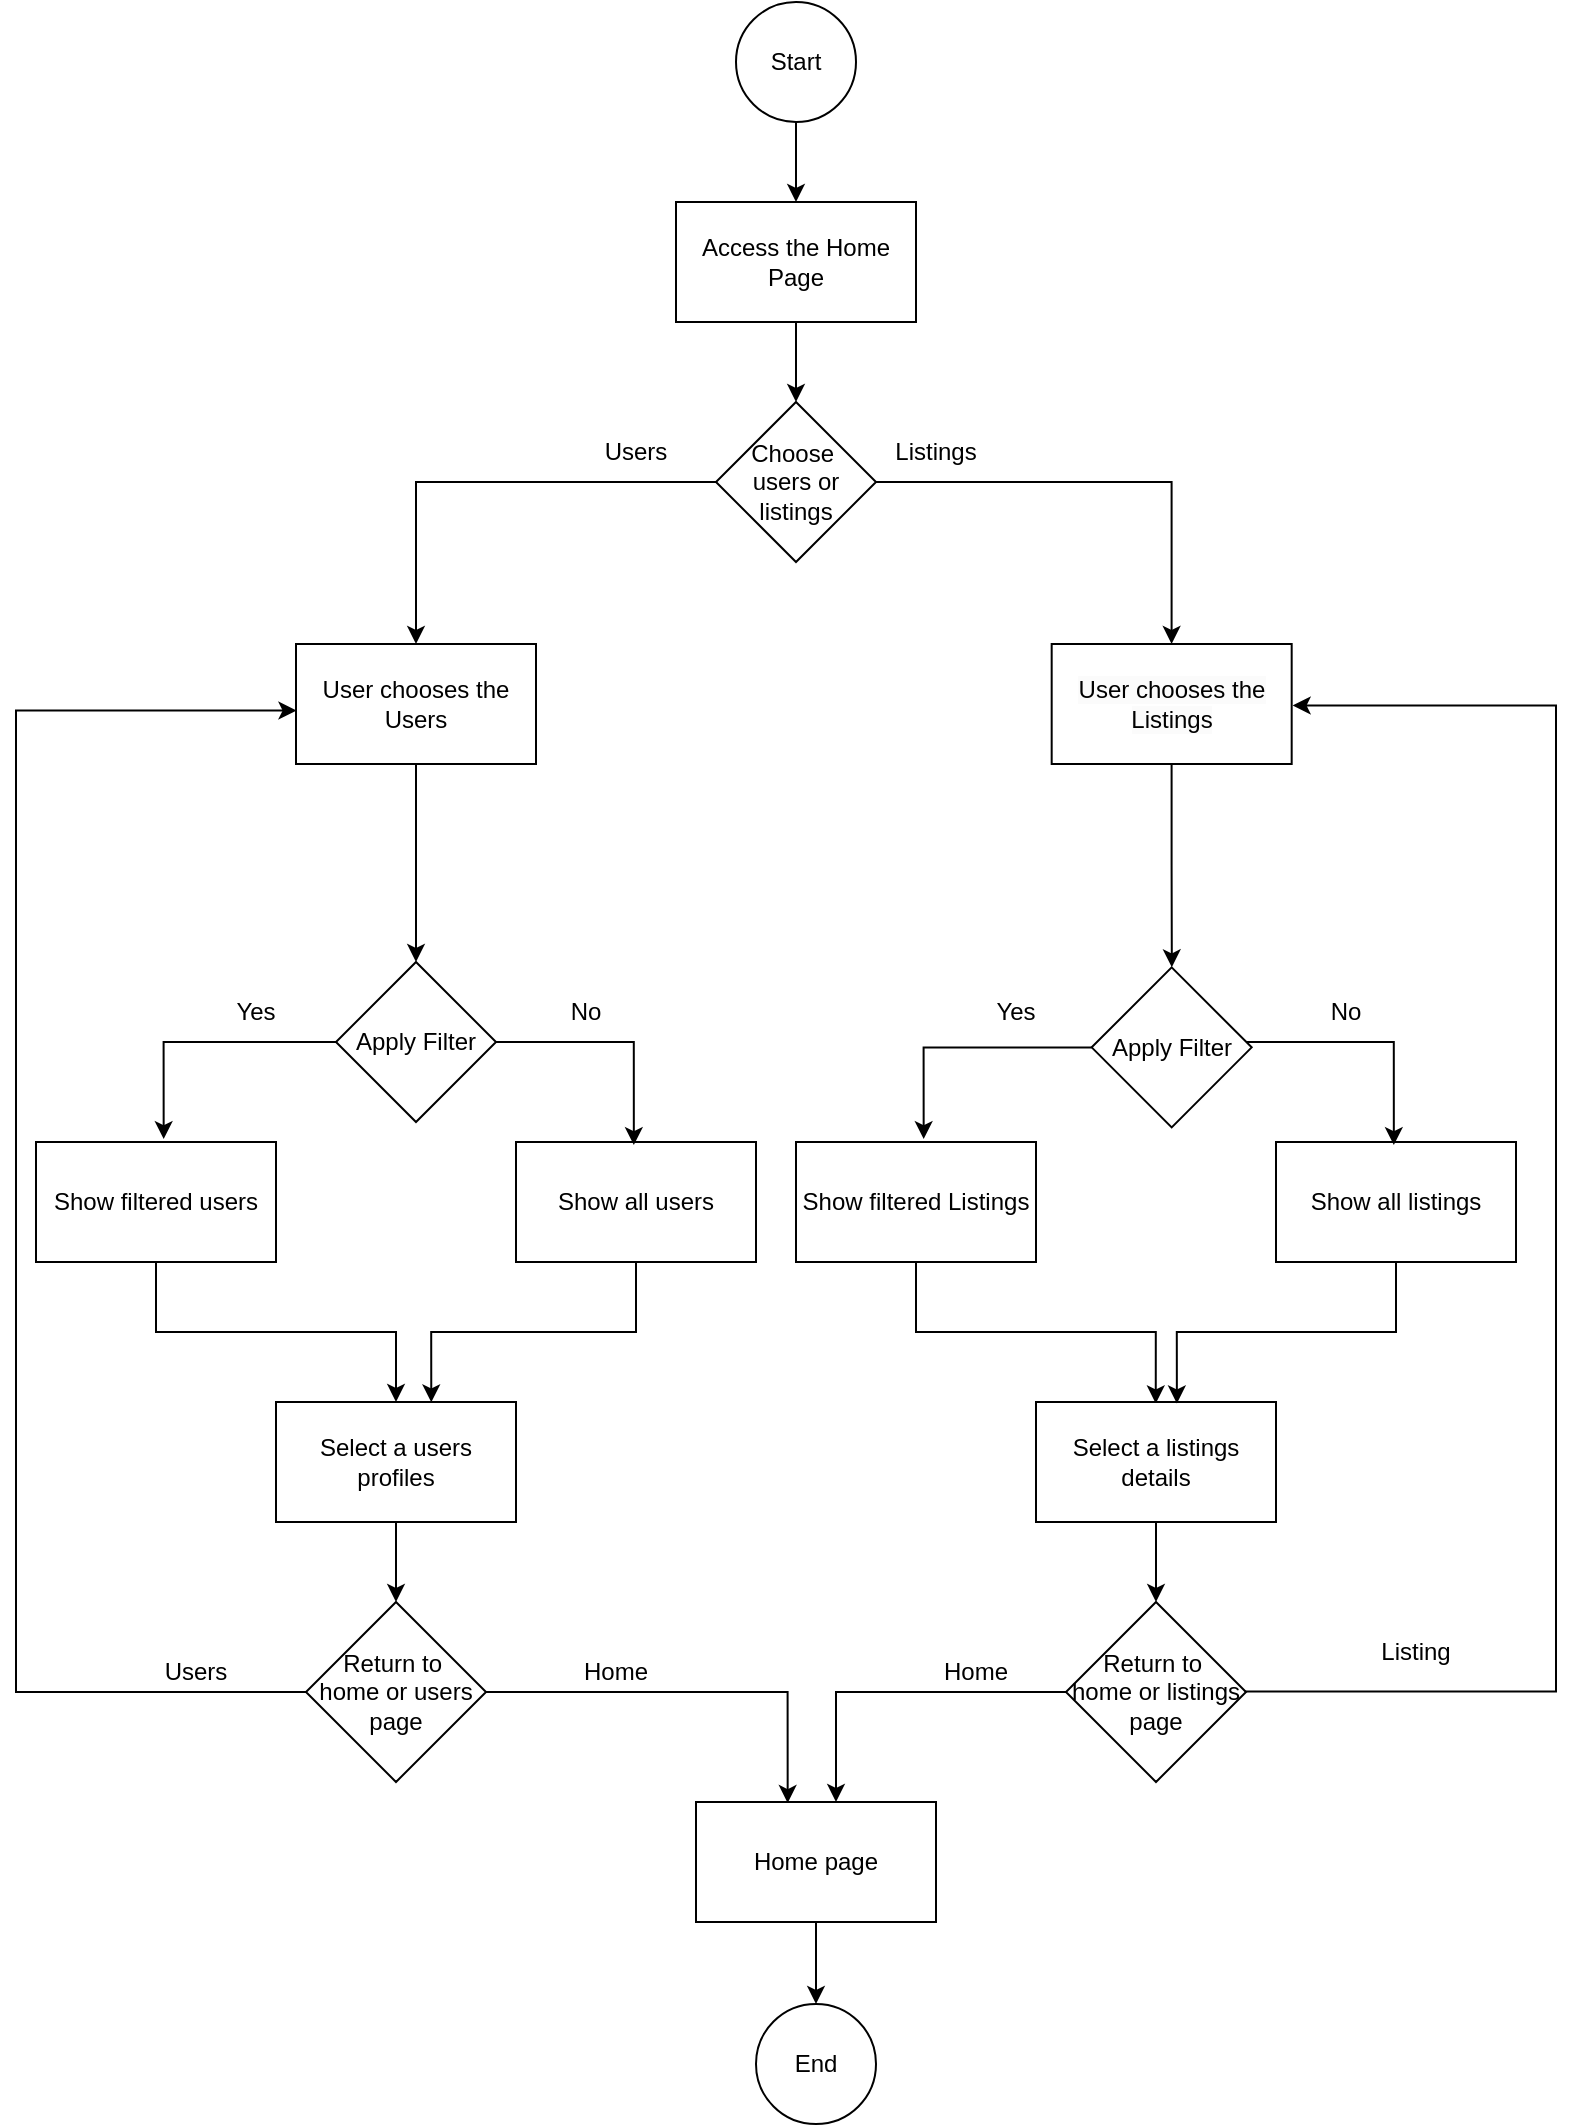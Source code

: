 <mxfile>
    <diagram id="HYepf0z04bc2E8QvzSrp" name="Page-1">
        <mxGraphModel dx="1004" dy="-29" grid="1" gridSize="10" guides="1" tooltips="1" connect="1" arrows="1" fold="1" page="1" pageScale="1" pageWidth="827" pageHeight="1169" math="0" shadow="0">
            <root>
                <mxCell id="0"/>
                <mxCell id="1" parent="0"/>
                <mxCell id="2" value="" style="edgeStyle=orthogonalEdgeStyle;rounded=0;orthogonalLoop=1;jettySize=auto;html=1;" edge="1" parent="1" source="3" target="6">
                    <mxGeometry relative="1" as="geometry"/>
                </mxCell>
                <mxCell id="3" value="Access the Home Page" style="rounded=0;whiteSpace=wrap;html=1;" vertex="1" parent="1">
                    <mxGeometry x="1450" y="1580" width="120" height="60" as="geometry"/>
                </mxCell>
                <mxCell id="4" style="edgeStyle=orthogonalEdgeStyle;rounded=0;orthogonalLoop=1;jettySize=auto;html=1;" edge="1" parent="1" source="6" target="10">
                    <mxGeometry relative="1" as="geometry">
                        <mxPoint x="1330" y="1800" as="targetPoint"/>
                    </mxGeometry>
                </mxCell>
                <mxCell id="5" style="edgeStyle=orthogonalEdgeStyle;rounded=0;orthogonalLoop=1;jettySize=auto;html=1;" edge="1" parent="1" source="6" target="11">
                    <mxGeometry relative="1" as="geometry">
                        <mxPoint x="1640" y="1800" as="targetPoint"/>
                    </mxGeometry>
                </mxCell>
                <mxCell id="6" value="Choose&amp;nbsp;&lt;div&gt;users or listings&lt;/div&gt;" style="rhombus;whiteSpace=wrap;html=1;" vertex="1" parent="1">
                    <mxGeometry x="1470" y="1680" width="80" height="80" as="geometry"/>
                </mxCell>
                <mxCell id="7" value="Users" style="text;html=1;align=center;verticalAlign=middle;whiteSpace=wrap;rounded=0;" vertex="1" parent="1">
                    <mxGeometry x="1400" y="1690" width="60" height="30" as="geometry"/>
                </mxCell>
                <mxCell id="8" value="Listings" style="text;html=1;align=center;verticalAlign=middle;whiteSpace=wrap;rounded=0;" vertex="1" parent="1">
                    <mxGeometry x="1550" y="1690" width="60" height="30" as="geometry"/>
                </mxCell>
                <mxCell id="9" value="" style="edgeStyle=orthogonalEdgeStyle;rounded=0;orthogonalLoop=1;jettySize=auto;html=1;" edge="1" parent="1" source="10" target="12">
                    <mxGeometry relative="1" as="geometry"/>
                </mxCell>
                <mxCell id="10" value="User chooses the Users" style="rounded=0;whiteSpace=wrap;html=1;" vertex="1" parent="1">
                    <mxGeometry x="1260" y="1801" width="120" height="60" as="geometry"/>
                </mxCell>
                <mxCell id="11" value="&lt;span style=&quot;color: rgb(0, 0, 0); font-family: Helvetica; font-size: 12px; font-style: normal; font-variant-ligatures: normal; font-variant-caps: normal; font-weight: 400; letter-spacing: normal; orphans: 2; text-align: center; text-indent: 0px; text-transform: none; widows: 2; word-spacing: 0px; -webkit-text-stroke-width: 0px; white-space: normal; background-color: rgb(251, 251, 251); text-decoration-thickness: initial; text-decoration-style: initial; text-decoration-color: initial; float: none; display: inline !important;&quot;&gt;User chooses the Listings&lt;/span&gt;" style="rounded=0;whiteSpace=wrap;html=1;" vertex="1" parent="1">
                    <mxGeometry x="1637.84" y="1801" width="120" height="60" as="geometry"/>
                </mxCell>
                <mxCell id="12" value="Apply Filter" style="rhombus;whiteSpace=wrap;html=1;" vertex="1" parent="1">
                    <mxGeometry x="1280" y="1960" width="80" height="80" as="geometry"/>
                </mxCell>
                <mxCell id="13" value="Yes" style="text;html=1;align=center;verticalAlign=middle;whiteSpace=wrap;rounded=0;" vertex="1" parent="1">
                    <mxGeometry x="1210" y="1970" width="60" height="30" as="geometry"/>
                </mxCell>
                <mxCell id="14" value="No" style="text;html=1;align=center;verticalAlign=middle;whiteSpace=wrap;rounded=0;" vertex="1" parent="1">
                    <mxGeometry x="1375" y="1970" width="60" height="30" as="geometry"/>
                </mxCell>
                <mxCell id="15" style="edgeStyle=orthogonalEdgeStyle;rounded=0;orthogonalLoop=1;jettySize=auto;html=1;" edge="1" parent="1" source="16" target="21">
                    <mxGeometry relative="1" as="geometry"/>
                </mxCell>
                <mxCell id="16" value="Show filtered users" style="rounded=0;whiteSpace=wrap;html=1;" vertex="1" parent="1">
                    <mxGeometry x="1130" y="2050" width="120" height="60" as="geometry"/>
                </mxCell>
                <mxCell id="17" value="Show all users" style="rounded=0;whiteSpace=wrap;html=1;" vertex="1" parent="1">
                    <mxGeometry x="1370" y="2050" width="120" height="60" as="geometry"/>
                </mxCell>
                <mxCell id="18" style="edgeStyle=orthogonalEdgeStyle;rounded=0;orthogonalLoop=1;jettySize=auto;html=1;entryX=0.532;entryY=-0.024;entryDx=0;entryDy=0;entryPerimeter=0;" edge="1" parent="1" source="12" target="16">
                    <mxGeometry relative="1" as="geometry"/>
                </mxCell>
                <mxCell id="19" style="edgeStyle=orthogonalEdgeStyle;rounded=0;orthogonalLoop=1;jettySize=auto;html=1;entryX=0.491;entryY=0.026;entryDx=0;entryDy=0;entryPerimeter=0;" edge="1" parent="1" source="12" target="17">
                    <mxGeometry relative="1" as="geometry">
                        <Array as="points">
                            <mxPoint x="1429" y="2000"/>
                        </Array>
                    </mxGeometry>
                </mxCell>
                <mxCell id="20" value="" style="edgeStyle=orthogonalEdgeStyle;rounded=0;orthogonalLoop=1;jettySize=auto;html=1;" edge="1" parent="1" source="21" target="39">
                    <mxGeometry relative="1" as="geometry"/>
                </mxCell>
                <mxCell id="21" value="Select a users profiles" style="rounded=0;whiteSpace=wrap;html=1;" vertex="1" parent="1">
                    <mxGeometry x="1250" y="2180" width="120" height="60" as="geometry"/>
                </mxCell>
                <mxCell id="22" value="Apply Filter" style="rhombus;whiteSpace=wrap;html=1;" vertex="1" parent="1">
                    <mxGeometry x="1657.84" y="1962.68" width="80" height="80" as="geometry"/>
                </mxCell>
                <mxCell id="23" value="Yes" style="text;html=1;align=center;verticalAlign=middle;whiteSpace=wrap;rounded=0;" vertex="1" parent="1">
                    <mxGeometry x="1590" y="1970" width="60" height="30" as="geometry"/>
                </mxCell>
                <mxCell id="24" value="No" style="text;html=1;align=center;verticalAlign=middle;whiteSpace=wrap;rounded=0;" vertex="1" parent="1">
                    <mxGeometry x="1755" y="1970" width="60" height="30" as="geometry"/>
                </mxCell>
                <mxCell id="25" style="edgeStyle=orthogonalEdgeStyle;rounded=0;orthogonalLoop=1;jettySize=auto;html=1;entryX=0.499;entryY=0.012;entryDx=0;entryDy=0;entryPerimeter=0;" edge="1" parent="1" source="26" target="31">
                    <mxGeometry relative="1" as="geometry">
                        <mxPoint x="1690" y="2220" as="targetPoint"/>
                    </mxGeometry>
                </mxCell>
                <mxCell id="26" value="Show filtered Listings" style="rounded=0;whiteSpace=wrap;html=1;" vertex="1" parent="1">
                    <mxGeometry x="1510" y="2050" width="120" height="60" as="geometry"/>
                </mxCell>
                <mxCell id="27" value="Show all listings" style="rounded=0;whiteSpace=wrap;html=1;" vertex="1" parent="1">
                    <mxGeometry x="1750" y="2050" width="120" height="60" as="geometry"/>
                </mxCell>
                <mxCell id="28" style="edgeStyle=orthogonalEdgeStyle;rounded=0;orthogonalLoop=1;jettySize=auto;html=1;entryX=0.532;entryY=-0.024;entryDx=0;entryDy=0;entryPerimeter=0;" edge="1" parent="1" source="22" target="26">
                    <mxGeometry relative="1" as="geometry"/>
                </mxCell>
                <mxCell id="29" style="edgeStyle=orthogonalEdgeStyle;rounded=0;orthogonalLoop=1;jettySize=auto;html=1;entryX=0.491;entryY=0.026;entryDx=0;entryDy=0;entryPerimeter=0;" edge="1" parent="1" source="22" target="27">
                    <mxGeometry relative="1" as="geometry">
                        <Array as="points">
                            <mxPoint x="1809" y="2000.0"/>
                        </Array>
                    </mxGeometry>
                </mxCell>
                <mxCell id="30" value="" style="edgeStyle=orthogonalEdgeStyle;rounded=0;orthogonalLoop=1;jettySize=auto;html=1;" edge="1" parent="1" source="31" target="35">
                    <mxGeometry relative="1" as="geometry"/>
                </mxCell>
                <mxCell id="31" value="Select a listings details" style="rounded=0;whiteSpace=wrap;html=1;" vertex="1" parent="1">
                    <mxGeometry x="1630" y="2180" width="120" height="60" as="geometry"/>
                </mxCell>
                <mxCell id="32" style="edgeStyle=orthogonalEdgeStyle;rounded=0;orthogonalLoop=1;jettySize=auto;html=1;entryX=0.501;entryY=0;entryDx=0;entryDy=0;entryPerimeter=0;" edge="1" parent="1" source="11" target="22">
                    <mxGeometry relative="1" as="geometry"/>
                </mxCell>
                <mxCell id="33" style="edgeStyle=orthogonalEdgeStyle;rounded=0;orthogonalLoop=1;jettySize=auto;html=1;entryX=0.587;entryY=0.012;entryDx=0;entryDy=0;entryPerimeter=0;" edge="1" parent="1" source="27" target="31">
                    <mxGeometry relative="1" as="geometry">
                        <mxPoint x="1700" y="2218" as="targetPoint"/>
                    </mxGeometry>
                </mxCell>
                <mxCell id="34" style="edgeStyle=orthogonalEdgeStyle;rounded=0;orthogonalLoop=1;jettySize=auto;html=1;entryX=0.647;entryY=0.003;entryDx=0;entryDy=0;entryPerimeter=0;" edge="1" parent="1" source="17" target="21">
                    <mxGeometry relative="1" as="geometry"/>
                </mxCell>
                <mxCell id="35" value="Return to&amp;nbsp;&lt;div&gt;home or listings page&lt;/div&gt;" style="rhombus;whiteSpace=wrap;html=1;" vertex="1" parent="1">
                    <mxGeometry x="1645" y="2280" width="90" height="90" as="geometry"/>
                </mxCell>
                <mxCell id="36" value="" style="edgeStyle=orthogonalEdgeStyle;rounded=0;orthogonalLoop=1;jettySize=auto;html=1;" edge="1" parent="1" source="37" target="45">
                    <mxGeometry relative="1" as="geometry"/>
                </mxCell>
                <mxCell id="37" value="Home page" style="rounded=0;whiteSpace=wrap;html=1;" vertex="1" parent="1">
                    <mxGeometry x="1460" y="2380" width="120" height="60" as="geometry"/>
                </mxCell>
                <mxCell id="38" style="edgeStyle=orthogonalEdgeStyle;rounded=0;orthogonalLoop=1;jettySize=auto;html=1;exitX=0.992;exitY=0.497;exitDx=0;exitDy=0;exitPerimeter=0;entryX=1.004;entryY=0.512;entryDx=0;entryDy=0;entryPerimeter=0;" edge="1" parent="1" source="35" target="11">
                    <mxGeometry relative="1" as="geometry">
                        <mxPoint x="1730" y="2375" as="sourcePoint"/>
                        <mxPoint x="1690" y="1832" as="targetPoint"/>
                        <Array as="points">
                            <mxPoint x="1890" y="2325"/>
                            <mxPoint x="1890" y="1832"/>
                        </Array>
                    </mxGeometry>
                </mxCell>
                <mxCell id="39" value="Return to&amp;nbsp;&lt;div&gt;home or users page&lt;/div&gt;" style="rhombus;whiteSpace=wrap;html=1;" vertex="1" parent="1">
                    <mxGeometry x="1265" y="2280" width="90" height="90" as="geometry"/>
                </mxCell>
                <mxCell id="40" style="edgeStyle=orthogonalEdgeStyle;rounded=0;orthogonalLoop=1;jettySize=auto;html=1;entryX=0.002;entryY=0.555;entryDx=0;entryDy=0;entryPerimeter=0;" edge="1" parent="1" source="39" target="10">
                    <mxGeometry relative="1" as="geometry">
                        <Array as="points">
                            <mxPoint x="1120" y="2325"/>
                            <mxPoint x="1120" y="1834"/>
                        </Array>
                    </mxGeometry>
                </mxCell>
                <mxCell id="41" value="Users" style="text;html=1;align=center;verticalAlign=middle;whiteSpace=wrap;rounded=0;" vertex="1" parent="1">
                    <mxGeometry x="1180" y="2300" width="60" height="30" as="geometry"/>
                </mxCell>
                <mxCell id="42" value="Listing" style="text;html=1;align=center;verticalAlign=middle;whiteSpace=wrap;rounded=0;" vertex="1" parent="1">
                    <mxGeometry x="1790" y="2290" width="60" height="30" as="geometry"/>
                </mxCell>
                <mxCell id="43" value="Home" style="text;html=1;align=center;verticalAlign=middle;whiteSpace=wrap;rounded=0;" vertex="1" parent="1">
                    <mxGeometry x="1390" y="2300" width="60" height="30" as="geometry"/>
                </mxCell>
                <mxCell id="44" value="Home" style="text;html=1;align=center;verticalAlign=middle;whiteSpace=wrap;rounded=0;" vertex="1" parent="1">
                    <mxGeometry x="1570" y="2300" width="60" height="30" as="geometry"/>
                </mxCell>
                <mxCell id="45" value="End" style="ellipse;whiteSpace=wrap;html=1;aspect=fixed;" vertex="1" parent="1">
                    <mxGeometry x="1490" y="2481" width="60" height="60" as="geometry"/>
                </mxCell>
                <mxCell id="46" style="edgeStyle=orthogonalEdgeStyle;rounded=0;orthogonalLoop=1;jettySize=auto;html=1;" edge="1" parent="1" source="35" target="37">
                    <mxGeometry relative="1" as="geometry">
                        <Array as="points">
                            <mxPoint x="1530" y="2325"/>
                        </Array>
                    </mxGeometry>
                </mxCell>
                <mxCell id="47" style="edgeStyle=orthogonalEdgeStyle;rounded=0;orthogonalLoop=1;jettySize=auto;html=1;entryX=0.382;entryY=0.009;entryDx=0;entryDy=0;entryPerimeter=0;" edge="1" parent="1" source="39" target="37">
                    <mxGeometry relative="1" as="geometry"/>
                </mxCell>
                <mxCell id="48" value="" style="edgeStyle=orthogonalEdgeStyle;rounded=0;orthogonalLoop=1;jettySize=auto;html=1;" edge="1" parent="1" source="49" target="3">
                    <mxGeometry relative="1" as="geometry"/>
                </mxCell>
                <mxCell id="49" value="Start" style="ellipse;whiteSpace=wrap;html=1;aspect=fixed;" vertex="1" parent="1">
                    <mxGeometry x="1480" y="1480" width="60" height="60" as="geometry"/>
                </mxCell>
            </root>
        </mxGraphModel>
    </diagram>
</mxfile>